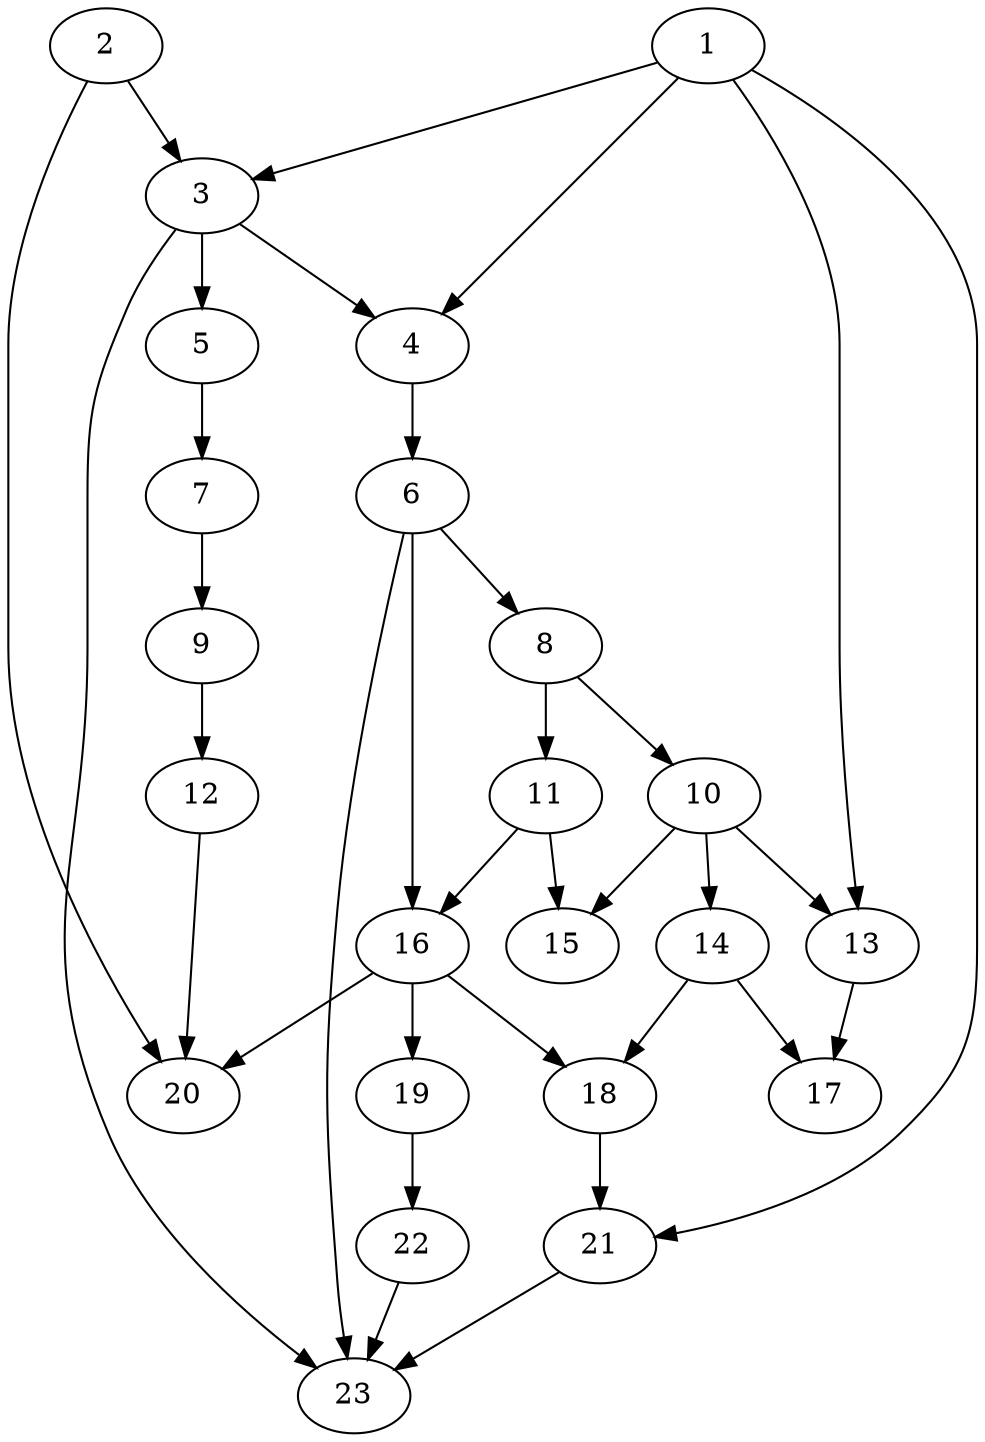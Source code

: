 digraph brandeskopf {
1->3;
2->3;
3->4;
1->4;
3->5;
5->7;
7->9;
9->12;
12->20;
2->20;
4->6;
6->8;
6->16;
6->23;
3->23;
8->10;
8->11;
10->15;
11->15;
11->16;
10->14;
10->13;
1->13;
14->17;
13->17;
14->18;
16->18;
16->19;
16->20;
19->22;
22->23;
18->21;
1->21;
21->23;
}

